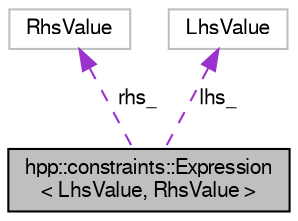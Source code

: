 digraph "hpp::constraints::Expression&lt; LhsValue, RhsValue &gt;"
{
  edge [fontname="FreeSans",fontsize="10",labelfontname="FreeSans",labelfontsize="10"];
  node [fontname="FreeSans",fontsize="10",shape=record];
  Node1 [label="hpp::constraints::Expression\l\< LhsValue, RhsValue \>",height=0.2,width=0.4,color="black", fillcolor="grey75", style="filled" fontcolor="black"];
  Node2 -> Node1 [dir="back",color="darkorchid3",fontsize="10",style="dashed",label=" rhs_" ,fontname="FreeSans"];
  Node2 [label="RhsValue",height=0.2,width=0.4,color="grey75", fillcolor="white", style="filled"];
  Node3 -> Node1 [dir="back",color="darkorchid3",fontsize="10",style="dashed",label=" lhs_" ,fontname="FreeSans"];
  Node3 [label="LhsValue",height=0.2,width=0.4,color="grey75", fillcolor="white", style="filled"];
}
